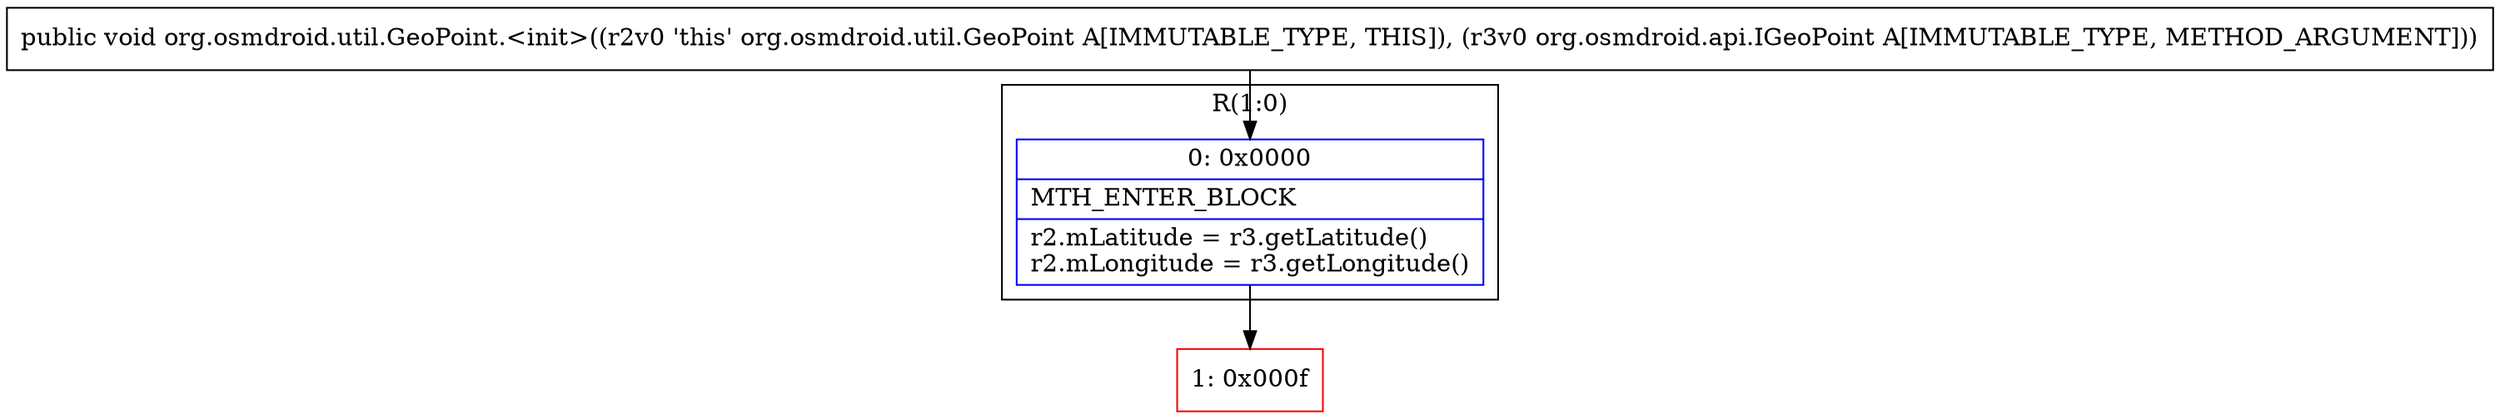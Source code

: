 digraph "CFG fororg.osmdroid.util.GeoPoint.\<init\>(Lorg\/osmdroid\/api\/IGeoPoint;)V" {
subgraph cluster_Region_265149324 {
label = "R(1:0)";
node [shape=record,color=blue];
Node_0 [shape=record,label="{0\:\ 0x0000|MTH_ENTER_BLOCK\l|r2.mLatitude = r3.getLatitude()\lr2.mLongitude = r3.getLongitude()\l}"];
}
Node_1 [shape=record,color=red,label="{1\:\ 0x000f}"];
MethodNode[shape=record,label="{public void org.osmdroid.util.GeoPoint.\<init\>((r2v0 'this' org.osmdroid.util.GeoPoint A[IMMUTABLE_TYPE, THIS]), (r3v0 org.osmdroid.api.IGeoPoint A[IMMUTABLE_TYPE, METHOD_ARGUMENT])) }"];
MethodNode -> Node_0;
Node_0 -> Node_1;
}

